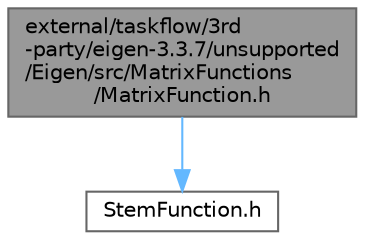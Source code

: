 digraph "external/taskflow/3rd-party/eigen-3.3.7/unsupported/Eigen/src/MatrixFunctions/MatrixFunction.h"
{
 // LATEX_PDF_SIZE
  bgcolor="transparent";
  edge [fontname=Helvetica,fontsize=10,labelfontname=Helvetica,labelfontsize=10];
  node [fontname=Helvetica,fontsize=10,shape=box,height=0.2,width=0.4];
  Node1 [id="Node000001",label="external/taskflow/3rd\l-party/eigen-3.3.7/unsupported\l/Eigen/src/MatrixFunctions\l/MatrixFunction.h",height=0.2,width=0.4,color="gray40", fillcolor="grey60", style="filled", fontcolor="black",tooltip=" "];
  Node1 -> Node2 [id="edge1_Node000001_Node000002",color="steelblue1",style="solid",tooltip=" "];
  Node2 [id="Node000002",label="StemFunction.h",height=0.2,width=0.4,color="grey40", fillcolor="white", style="filled",URL="$_stem_function_8h.html",tooltip=" "];
}
